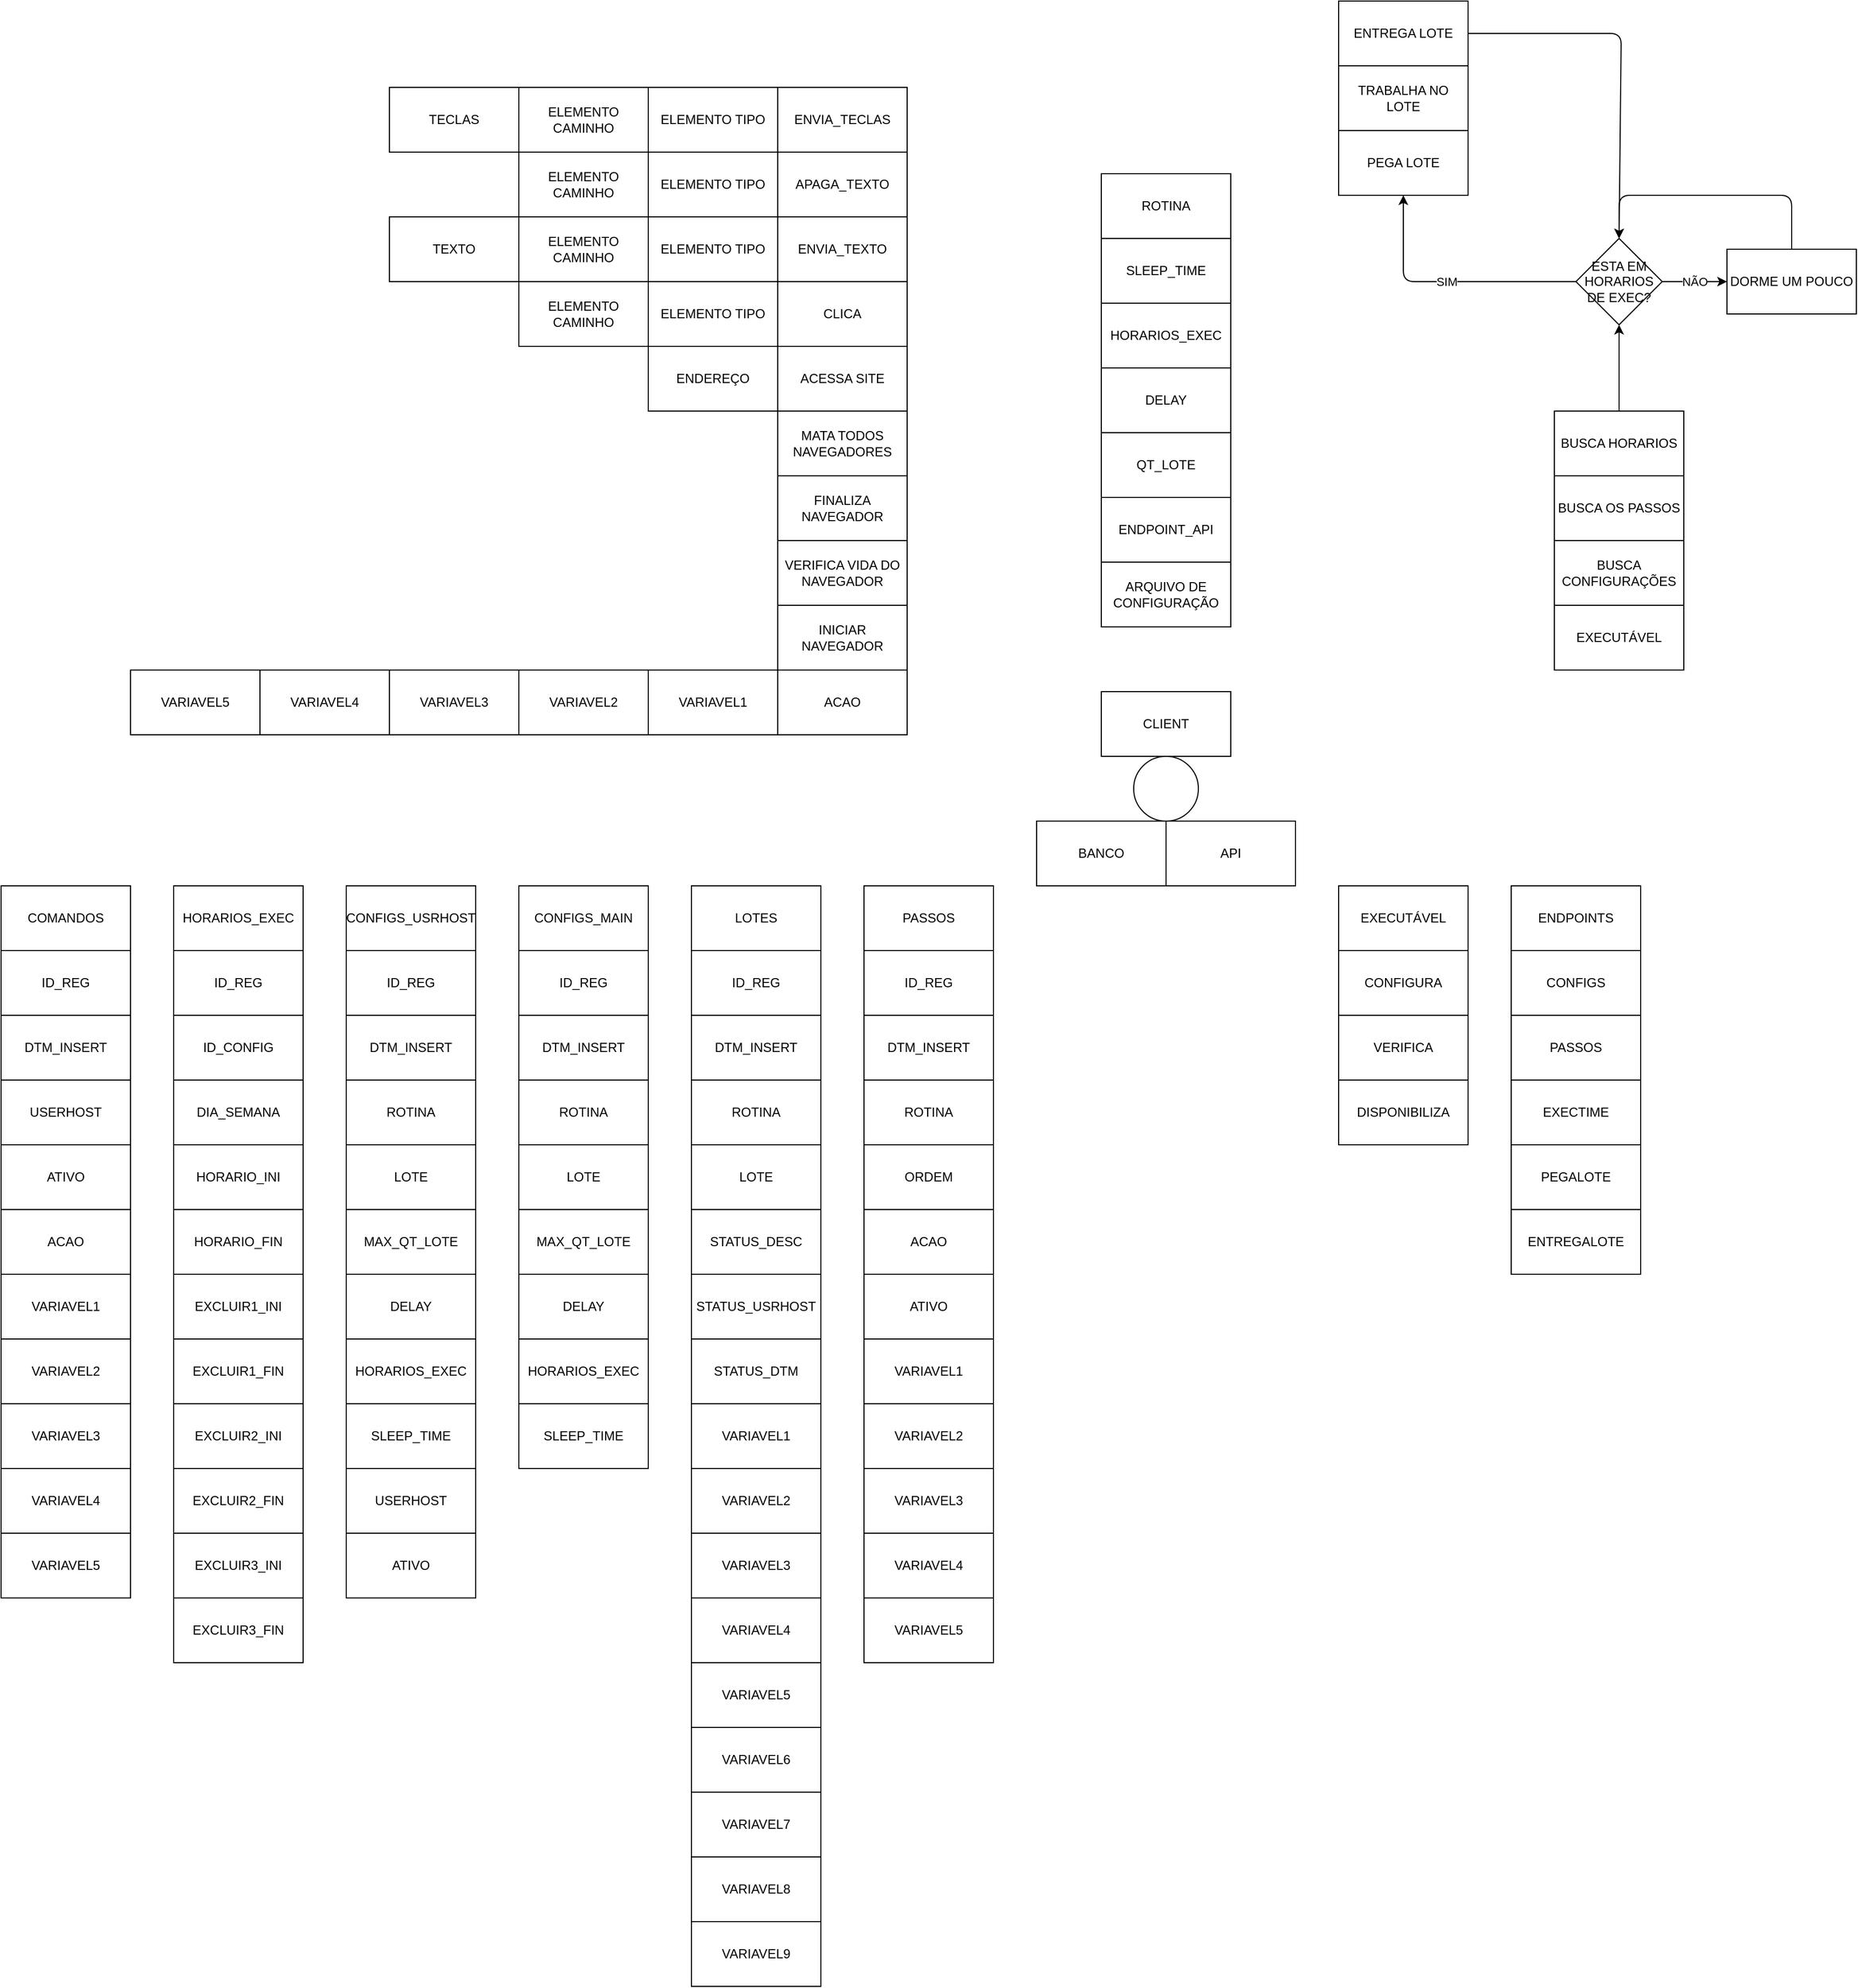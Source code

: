 <mxfile>
    <diagram id="4ep-DRJlt-tNxlqy3nar" name="Page-1">
        <mxGraphModel dx="1882" dy="1669" grid="1" gridSize="10" guides="1" tooltips="1" connect="1" arrows="1" fold="1" page="0" pageScale="1" pageWidth="850" pageHeight="1100" math="0" shadow="0">
            <root>
                <mxCell id="0"/>
                <mxCell id="1" parent="0"/>
                <mxCell id="3" value="API" style="rounded=0;whiteSpace=wrap;html=1;" vertex="1" parent="1">
                    <mxGeometry x="240" y="180" width="120" height="60" as="geometry"/>
                </mxCell>
                <mxCell id="4" value="CLIENT" style="rounded=0;whiteSpace=wrap;html=1;" vertex="1" parent="1">
                    <mxGeometry x="180" y="60" width="120" height="60" as="geometry"/>
                </mxCell>
                <mxCell id="5" value="BANCO" style="rounded=0;whiteSpace=wrap;html=1;" vertex="1" parent="1">
                    <mxGeometry x="120" y="180" width="120" height="60" as="geometry"/>
                </mxCell>
                <mxCell id="6" value="ARQUIVO DE CONFIGURAÇÃO" style="rounded=0;whiteSpace=wrap;html=1;" vertex="1" parent="1">
                    <mxGeometry x="180" y="-60" width="120" height="60" as="geometry"/>
                </mxCell>
                <mxCell id="7" value="ENDPOINT_API" style="rounded=0;whiteSpace=wrap;html=1;" vertex="1" parent="1">
                    <mxGeometry x="180" y="-120" width="120" height="60" as="geometry"/>
                </mxCell>
                <mxCell id="8" value="CONFIGS_MAIN" style="rounded=0;whiteSpace=wrap;html=1;" vertex="1" parent="1">
                    <mxGeometry x="-360" y="240" width="120" height="60" as="geometry"/>
                </mxCell>
                <mxCell id="10" value="EXECUTÁVEL" style="rounded=0;whiteSpace=wrap;html=1;" vertex="1" parent="1">
                    <mxGeometry x="600" y="-20" width="120" height="60" as="geometry"/>
                </mxCell>
                <mxCell id="12" value="EXECUTÁVEL" style="rounded=0;whiteSpace=wrap;html=1;" vertex="1" parent="1">
                    <mxGeometry x="400" y="240" width="120" height="60" as="geometry"/>
                </mxCell>
                <mxCell id="13" value="BUSCA OS PASSOS" style="rounded=0;whiteSpace=wrap;html=1;" vertex="1" parent="1">
                    <mxGeometry x="600" y="-140" width="120" height="60" as="geometry"/>
                </mxCell>
                <mxCell id="14" value="PEGA LOTE" style="rounded=0;whiteSpace=wrap;html=1;" vertex="1" parent="1">
                    <mxGeometry x="400" y="-460" width="120" height="60" as="geometry"/>
                </mxCell>
                <mxCell id="15" value="PASSOS" style="rounded=0;whiteSpace=wrap;html=1;" vertex="1" parent="1">
                    <mxGeometry x="-40" y="240" width="120" height="60" as="geometry"/>
                </mxCell>
                <mxCell id="16" value="LOTES" style="rounded=0;whiteSpace=wrap;html=1;" vertex="1" parent="1">
                    <mxGeometry x="-200" y="240" width="120" height="60" as="geometry"/>
                </mxCell>
                <mxCell id="17" value="ID_REG" style="rounded=0;whiteSpace=wrap;html=1;" vertex="1" parent="1">
                    <mxGeometry x="-200" y="300" width="120" height="60" as="geometry"/>
                </mxCell>
                <mxCell id="18" value="DTM_INSERT" style="rounded=0;whiteSpace=wrap;html=1;" vertex="1" parent="1">
                    <mxGeometry x="-200" y="360" width="120" height="60" as="geometry"/>
                </mxCell>
                <mxCell id="19" value="LOTE" style="rounded=0;whiteSpace=wrap;html=1;" vertex="1" parent="1">
                    <mxGeometry x="-200" y="480" width="120" height="60" as="geometry"/>
                </mxCell>
                <mxCell id="20" value="VARIAVEL1" style="rounded=0;whiteSpace=wrap;html=1;" vertex="1" parent="1">
                    <mxGeometry x="-200" y="720" width="120" height="60" as="geometry"/>
                </mxCell>
                <mxCell id="21" value="VARIAVEL2" style="rounded=0;whiteSpace=wrap;html=1;" vertex="1" parent="1">
                    <mxGeometry x="-200" y="780" width="120" height="60" as="geometry"/>
                </mxCell>
                <mxCell id="22" value="VARIAVEL3" style="rounded=0;whiteSpace=wrap;html=1;" vertex="1" parent="1">
                    <mxGeometry x="-200" y="840" width="120" height="60" as="geometry"/>
                </mxCell>
                <mxCell id="23" value="VARIAVEL4" style="rounded=0;whiteSpace=wrap;html=1;" vertex="1" parent="1">
                    <mxGeometry x="-200" y="900" width="120" height="60" as="geometry"/>
                </mxCell>
                <mxCell id="24" value="VARIAVEL5" style="rounded=0;whiteSpace=wrap;html=1;" vertex="1" parent="1">
                    <mxGeometry x="-200" y="960" width="120" height="60" as="geometry"/>
                </mxCell>
                <mxCell id="25" value="VARIAVEL6" style="rounded=0;whiteSpace=wrap;html=1;" vertex="1" parent="1">
                    <mxGeometry x="-200" y="1020" width="120" height="60" as="geometry"/>
                </mxCell>
                <mxCell id="26" value="VARIAVEL7" style="rounded=0;whiteSpace=wrap;html=1;" vertex="1" parent="1">
                    <mxGeometry x="-200" y="1080" width="120" height="60" as="geometry"/>
                </mxCell>
                <mxCell id="28" value="VARIAVEL8" style="rounded=0;whiteSpace=wrap;html=1;" vertex="1" parent="1">
                    <mxGeometry x="-200" y="1140" width="120" height="60" as="geometry"/>
                </mxCell>
                <mxCell id="29" value="VARIAVEL9" style="rounded=0;whiteSpace=wrap;html=1;" vertex="1" parent="1">
                    <mxGeometry x="-200" y="1200" width="120" height="60" as="geometry"/>
                </mxCell>
                <mxCell id="30" value="ID_REG" style="rounded=0;whiteSpace=wrap;html=1;" vertex="1" parent="1">
                    <mxGeometry x="-40" y="300" width="120" height="60" as="geometry"/>
                </mxCell>
                <mxCell id="31" value="ORDEM" style="rounded=0;whiteSpace=wrap;html=1;" vertex="1" parent="1">
                    <mxGeometry x="-40" y="480" width="120" height="60" as="geometry"/>
                </mxCell>
                <mxCell id="32" value="DTM_INSERT" style="rounded=0;whiteSpace=wrap;html=1;" vertex="1" parent="1">
                    <mxGeometry x="-40" y="360" width="120" height="60" as="geometry"/>
                </mxCell>
                <mxCell id="33" value="ACAO" style="rounded=0;whiteSpace=wrap;html=1;" vertex="1" parent="1">
                    <mxGeometry x="-40" y="540" width="120" height="60" as="geometry"/>
                </mxCell>
                <mxCell id="35" value="ATIVO" style="rounded=0;whiteSpace=wrap;html=1;" vertex="1" parent="1">
                    <mxGeometry x="-40" y="600" width="120" height="60" as="geometry"/>
                </mxCell>
                <mxCell id="36" value="STATUS_DESC" style="rounded=0;whiteSpace=wrap;html=1;" vertex="1" parent="1">
                    <mxGeometry x="-200" y="540" width="120" height="60" as="geometry"/>
                </mxCell>
                <mxCell id="37" value="STATUS_DTM" style="rounded=0;whiteSpace=wrap;html=1;" vertex="1" parent="1">
                    <mxGeometry x="-200" y="660" width="120" height="60" as="geometry"/>
                </mxCell>
                <mxCell id="39" value="TRABALHA NO LOTE" style="rounded=0;whiteSpace=wrap;html=1;" vertex="1" parent="1">
                    <mxGeometry x="400" y="-520" width="120" height="60" as="geometry"/>
                </mxCell>
                <mxCell id="82" style="edgeStyle=none;html=1;" edge="1" parent="1" source="40">
                    <mxGeometry relative="1" as="geometry">
                        <mxPoint x="660" y="-360" as="targetPoint"/>
                        <Array as="points">
                            <mxPoint x="662" y="-550"/>
                        </Array>
                    </mxGeometry>
                </mxCell>
                <mxCell id="40" value="ENTREGA LOTE" style="rounded=0;whiteSpace=wrap;html=1;" vertex="1" parent="1">
                    <mxGeometry x="400" y="-580" width="120" height="60" as="geometry"/>
                </mxCell>
                <mxCell id="42" value="QT_LOTE" style="rounded=0;whiteSpace=wrap;html=1;" vertex="1" parent="1">
                    <mxGeometry x="180" y="-180" width="120" height="60" as="geometry"/>
                </mxCell>
                <mxCell id="43" value="STATUS_USRHOST" style="rounded=0;whiteSpace=wrap;html=1;" vertex="1" parent="1">
                    <mxGeometry x="-200" y="600" width="120" height="60" as="geometry"/>
                </mxCell>
                <mxCell id="44" value="MAX_QT_LOTE" style="rounded=0;whiteSpace=wrap;html=1;" vertex="1" parent="1">
                    <mxGeometry x="-360" y="540" width="120" height="60" as="geometry"/>
                </mxCell>
                <mxCell id="45" value="CONFIGS_USRHOST" style="rounded=0;whiteSpace=wrap;html=1;" vertex="1" parent="1">
                    <mxGeometry x="-520" y="240" width="120" height="60" as="geometry"/>
                </mxCell>
                <mxCell id="49" value="USERHOST" style="rounded=0;whiteSpace=wrap;html=1;" vertex="1" parent="1">
                    <mxGeometry x="-520" y="780" width="120" height="60" as="geometry"/>
                </mxCell>
                <mxCell id="50" value="LOTE" style="rounded=0;whiteSpace=wrap;html=1;" vertex="1" parent="1">
                    <mxGeometry x="-520" y="480" width="120" height="60" as="geometry"/>
                </mxCell>
                <mxCell id="51" value="MAX_QT_LOTE" style="rounded=0;whiteSpace=wrap;html=1;" vertex="1" parent="1">
                    <mxGeometry x="-520" y="540" width="120" height="60" as="geometry"/>
                </mxCell>
                <mxCell id="52" value="DELAY" style="rounded=0;whiteSpace=wrap;html=1;" vertex="1" parent="1">
                    <mxGeometry x="-520" y="600" width="120" height="60" as="geometry"/>
                </mxCell>
                <mxCell id="53" value="DELAY" style="rounded=0;whiteSpace=wrap;html=1;" vertex="1" parent="1">
                    <mxGeometry x="-360" y="600" width="120" height="60" as="geometry"/>
                </mxCell>
                <mxCell id="54" value="DELAY" style="rounded=0;whiteSpace=wrap;html=1;" vertex="1" parent="1">
                    <mxGeometry x="180" y="-240" width="120" height="60" as="geometry"/>
                </mxCell>
                <mxCell id="55" value="ENDPOINTS" style="rounded=0;whiteSpace=wrap;html=1;" vertex="1" parent="1">
                    <mxGeometry x="560" y="240" width="120" height="60" as="geometry"/>
                </mxCell>
                <mxCell id="56" value="CONFIGS" style="rounded=0;whiteSpace=wrap;html=1;" vertex="1" parent="1">
                    <mxGeometry x="560" y="300" width="120" height="60" as="geometry"/>
                </mxCell>
                <mxCell id="57" value="HORARIOS_EXEC" style="rounded=0;whiteSpace=wrap;html=1;" vertex="1" parent="1">
                    <mxGeometry x="-680" y="240" width="120" height="60" as="geometry"/>
                </mxCell>
                <mxCell id="58" value="ID_CONFIG" style="rounded=0;whiteSpace=wrap;html=1;" vertex="1" parent="1">
                    <mxGeometry x="-680" y="360" width="120" height="60" as="geometry"/>
                </mxCell>
                <mxCell id="59" value="ID_REG" style="rounded=0;whiteSpace=wrap;html=1;" vertex="1" parent="1">
                    <mxGeometry x="-680" y="300" width="120" height="60" as="geometry"/>
                </mxCell>
                <mxCell id="60" value="DIA_SEMANA" style="rounded=0;whiteSpace=wrap;html=1;" vertex="1" parent="1">
                    <mxGeometry x="-680" y="420" width="120" height="60" as="geometry"/>
                </mxCell>
                <mxCell id="61" value="HORARIO_INI" style="rounded=0;whiteSpace=wrap;html=1;" vertex="1" parent="1">
                    <mxGeometry x="-680" y="480" width="120" height="60" as="geometry"/>
                </mxCell>
                <mxCell id="62" value="HORARIO_FIN" style="rounded=0;whiteSpace=wrap;html=1;" vertex="1" parent="1">
                    <mxGeometry x="-680" y="540" width="120" height="60" as="geometry"/>
                </mxCell>
                <mxCell id="63" value="EXCLUIR1_INI" style="rounded=0;whiteSpace=wrap;html=1;" vertex="1" parent="1">
                    <mxGeometry x="-680" y="600" width="120" height="60" as="geometry"/>
                </mxCell>
                <mxCell id="64" value="EXCLUIR1_FIN" style="rounded=0;whiteSpace=wrap;html=1;" vertex="1" parent="1">
                    <mxGeometry x="-680" y="660" width="120" height="60" as="geometry"/>
                </mxCell>
                <mxCell id="65" value="EXCLUIR2_INI" style="rounded=0;whiteSpace=wrap;html=1;" vertex="1" parent="1">
                    <mxGeometry x="-680" y="720" width="120" height="60" as="geometry"/>
                </mxCell>
                <mxCell id="66" value="EXCLUIR2_FIN" style="rounded=0;whiteSpace=wrap;html=1;" vertex="1" parent="1">
                    <mxGeometry x="-680" y="780" width="120" height="60" as="geometry"/>
                </mxCell>
                <mxCell id="67" value="EXCLUIR3_INI" style="rounded=0;whiteSpace=wrap;html=1;" vertex="1" parent="1">
                    <mxGeometry x="-680" y="840" width="120" height="60" as="geometry"/>
                </mxCell>
                <mxCell id="68" value="EXCLUIR3_FIN" style="rounded=0;whiteSpace=wrap;html=1;" vertex="1" parent="1">
                    <mxGeometry x="-680" y="900" width="120" height="60" as="geometry"/>
                </mxCell>
                <mxCell id="69" value="BUSCA CONFIGURAÇÕES" style="rounded=0;whiteSpace=wrap;html=1;" vertex="1" parent="1">
                    <mxGeometry x="600" y="-80" width="120" height="60" as="geometry"/>
                </mxCell>
                <mxCell id="70" value="HORARIOS_EXEC" style="rounded=0;whiteSpace=wrap;html=1;" vertex="1" parent="1">
                    <mxGeometry x="180" y="-300" width="120" height="60" as="geometry"/>
                </mxCell>
                <mxCell id="71" value="HORARIOS_EXEC" style="rounded=0;whiteSpace=wrap;html=1;" vertex="1" parent="1">
                    <mxGeometry x="-360" y="660" width="120" height="60" as="geometry"/>
                </mxCell>
                <mxCell id="72" value="HORARIOS_EXEC" style="rounded=0;whiteSpace=wrap;html=1;" vertex="1" parent="1">
                    <mxGeometry x="-520" y="660" width="120" height="60" as="geometry"/>
                </mxCell>
                <mxCell id="77" value="SIM" style="edgeStyle=none;html=1;entryX=0.5;entryY=1;entryDx=0;entryDy=0;" edge="1" parent="1" source="74" target="14">
                    <mxGeometry relative="1" as="geometry">
                        <Array as="points">
                            <mxPoint x="460" y="-320"/>
                        </Array>
                    </mxGeometry>
                </mxCell>
                <mxCell id="78" value="NÃO" style="edgeStyle=none;html=1;" edge="1" parent="1" source="74" target="75">
                    <mxGeometry relative="1" as="geometry"/>
                </mxCell>
                <mxCell id="74" value="ESTA EM HORARIOS DE EXEC?" style="rhombus;whiteSpace=wrap;html=1;" vertex="1" parent="1">
                    <mxGeometry x="620" y="-360" width="80" height="80" as="geometry"/>
                </mxCell>
                <mxCell id="83" style="edgeStyle=none;html=1;entryX=0.5;entryY=0;entryDx=0;entryDy=0;" edge="1" parent="1" source="75" target="74">
                    <mxGeometry relative="1" as="geometry">
                        <Array as="points">
                            <mxPoint x="820" y="-400"/>
                            <mxPoint x="660" y="-400"/>
                        </Array>
                    </mxGeometry>
                </mxCell>
                <mxCell id="75" value="DORME UM POUCO" style="rounded=0;whiteSpace=wrap;html=1;" vertex="1" parent="1">
                    <mxGeometry x="760" y="-350" width="120" height="60" as="geometry"/>
                </mxCell>
                <mxCell id="79" value="SLEEP_TIME" style="rounded=0;whiteSpace=wrap;html=1;" vertex="1" parent="1">
                    <mxGeometry x="-360" y="720" width="120" height="60" as="geometry"/>
                </mxCell>
                <mxCell id="80" value="SLEEP_TIME" style="rounded=0;whiteSpace=wrap;html=1;" vertex="1" parent="1">
                    <mxGeometry x="-520" y="720" width="120" height="60" as="geometry"/>
                </mxCell>
                <mxCell id="81" value="SLEEP_TIME" style="rounded=0;whiteSpace=wrap;html=1;" vertex="1" parent="1">
                    <mxGeometry x="180" y="-360" width="120" height="60" as="geometry"/>
                </mxCell>
                <mxCell id="85" value="VARIAVEL1" style="rounded=0;whiteSpace=wrap;html=1;" vertex="1" parent="1">
                    <mxGeometry x="-40" y="660" width="120" height="60" as="geometry"/>
                </mxCell>
                <mxCell id="86" value="VARIAVEL2" style="rounded=0;whiteSpace=wrap;html=1;" vertex="1" parent="1">
                    <mxGeometry x="-40" y="720" width="120" height="60" as="geometry"/>
                </mxCell>
                <mxCell id="87" value="VARIAVEL3" style="rounded=0;whiteSpace=wrap;html=1;" vertex="1" parent="1">
                    <mxGeometry x="-40" y="780" width="120" height="60" as="geometry"/>
                </mxCell>
                <mxCell id="88" value="VARIAVEL4" style="rounded=0;whiteSpace=wrap;html=1;" vertex="1" parent="1">
                    <mxGeometry x="-40" y="840" width="120" height="60" as="geometry"/>
                </mxCell>
                <mxCell id="89" value="VARIAVEL5" style="rounded=0;whiteSpace=wrap;html=1;" vertex="1" parent="1">
                    <mxGeometry x="-40" y="900" width="120" height="60" as="geometry"/>
                </mxCell>
                <mxCell id="90" value="" style="ellipse;whiteSpace=wrap;html=1;aspect=fixed;" vertex="1" parent="1">
                    <mxGeometry x="210" y="120" width="60" height="60" as="geometry"/>
                </mxCell>
                <mxCell id="92" value="PASSOS" style="rounded=0;whiteSpace=wrap;html=1;" vertex="1" parent="1">
                    <mxGeometry x="560" y="360" width="120" height="60" as="geometry"/>
                </mxCell>
                <mxCell id="93" value="ROTINA" style="rounded=0;whiteSpace=wrap;html=1;" vertex="1" parent="1">
                    <mxGeometry x="-40" y="420" width="120" height="60" as="geometry"/>
                </mxCell>
                <mxCell id="94" value="ROTINA" style="rounded=0;whiteSpace=wrap;html=1;" vertex="1" parent="1">
                    <mxGeometry x="-360" y="420" width="120" height="60" as="geometry"/>
                </mxCell>
                <mxCell id="95" value="ROTINA" style="rounded=0;whiteSpace=wrap;html=1;" vertex="1" parent="1">
                    <mxGeometry x="-520" y="420" width="120" height="60" as="geometry"/>
                </mxCell>
                <mxCell id="96" value="ROTINA" style="rounded=0;whiteSpace=wrap;html=1;" vertex="1" parent="1">
                    <mxGeometry x="180" y="-420" width="120" height="60" as="geometry"/>
                </mxCell>
                <mxCell id="97" value="EXECTIME" style="rounded=0;whiteSpace=wrap;html=1;" vertex="1" parent="1">
                    <mxGeometry x="560" y="420" width="120" height="60" as="geometry"/>
                </mxCell>
                <mxCell id="98" value="CONFIGURA" style="rounded=0;whiteSpace=wrap;html=1;" vertex="1" parent="1">
                    <mxGeometry x="400" y="300" width="120" height="60" as="geometry"/>
                </mxCell>
                <mxCell id="99" value="VERIFICA" style="rounded=0;whiteSpace=wrap;html=1;" vertex="1" parent="1">
                    <mxGeometry x="400" y="360" width="120" height="60" as="geometry"/>
                </mxCell>
                <mxCell id="100" value="DISPONIBILIZA" style="rounded=0;whiteSpace=wrap;html=1;" vertex="1" parent="1">
                    <mxGeometry x="400" y="420" width="120" height="60" as="geometry"/>
                </mxCell>
                <mxCell id="101" value="PEGALOTE" style="rounded=0;whiteSpace=wrap;html=1;" vertex="1" parent="1">
                    <mxGeometry x="560" y="480" width="120" height="60" as="geometry"/>
                </mxCell>
                <mxCell id="102" value="ENTREGALOTE" style="rounded=0;whiteSpace=wrap;html=1;" vertex="1" parent="1">
                    <mxGeometry x="560" y="540" width="120" height="60" as="geometry"/>
                </mxCell>
                <mxCell id="104" style="edgeStyle=none;html=1;entryX=0.5;entryY=1;entryDx=0;entryDy=0;" edge="1" parent="1" source="103" target="74">
                    <mxGeometry relative="1" as="geometry"/>
                </mxCell>
                <mxCell id="103" value="BUSCA HORARIOS" style="rounded=0;whiteSpace=wrap;html=1;" vertex="1" parent="1">
                    <mxGeometry x="600" y="-200" width="120" height="60" as="geometry"/>
                </mxCell>
                <mxCell id="105" value="COMANDOS" style="rounded=0;whiteSpace=wrap;html=1;" vertex="1" parent="1">
                    <mxGeometry x="-840" y="240" width="120" height="60" as="geometry"/>
                </mxCell>
                <mxCell id="107" value="USERHOST" style="rounded=0;whiteSpace=wrap;html=1;" vertex="1" parent="1">
                    <mxGeometry x="-840" y="420" width="120" height="60" as="geometry"/>
                </mxCell>
                <mxCell id="108" value="ID_REG" style="rounded=0;whiteSpace=wrap;html=1;" vertex="1" parent="1">
                    <mxGeometry x="-840" y="300" width="120" height="60" as="geometry"/>
                </mxCell>
                <mxCell id="109" value="DTM_INSERT" style="rounded=0;whiteSpace=wrap;html=1;" vertex="1" parent="1">
                    <mxGeometry x="-840" y="360" width="120" height="60" as="geometry"/>
                </mxCell>
                <mxCell id="110" value="ATIVO" style="rounded=0;whiteSpace=wrap;html=1;" vertex="1" parent="1">
                    <mxGeometry x="-840" y="480" width="120" height="60" as="geometry"/>
                </mxCell>
                <mxCell id="111" value="ACAO" style="rounded=0;whiteSpace=wrap;html=1;" vertex="1" parent="1">
                    <mxGeometry x="-840" y="540" width="120" height="60" as="geometry"/>
                </mxCell>
                <mxCell id="112" value="VARIAVEL1" style="rounded=0;whiteSpace=wrap;html=1;" vertex="1" parent="1">
                    <mxGeometry x="-840" y="600" width="120" height="60" as="geometry"/>
                </mxCell>
                <mxCell id="113" value="VARIAVEL2" style="rounded=0;whiteSpace=wrap;html=1;" vertex="1" parent="1">
                    <mxGeometry x="-840" y="660" width="120" height="60" as="geometry"/>
                </mxCell>
                <mxCell id="114" value="VARIAVEL3" style="rounded=0;whiteSpace=wrap;html=1;" vertex="1" parent="1">
                    <mxGeometry x="-840" y="720" width="120" height="60" as="geometry"/>
                </mxCell>
                <mxCell id="115" value="VARIAVEL4" style="rounded=0;whiteSpace=wrap;html=1;" vertex="1" parent="1">
                    <mxGeometry x="-840" y="780" width="120" height="60" as="geometry"/>
                </mxCell>
                <mxCell id="116" value="VARIAVEL5" style="rounded=0;whiteSpace=wrap;html=1;" vertex="1" parent="1">
                    <mxGeometry x="-840" y="840" width="120" height="60" as="geometry"/>
                </mxCell>
                <mxCell id="117" value="ID_REG" style="rounded=0;whiteSpace=wrap;html=1;" vertex="1" parent="1">
                    <mxGeometry x="-520" y="300" width="120" height="60" as="geometry"/>
                </mxCell>
                <mxCell id="118" value="DTM_INSERT" style="rounded=0;whiteSpace=wrap;html=1;" vertex="1" parent="1">
                    <mxGeometry x="-520" y="360" width="120" height="60" as="geometry"/>
                </mxCell>
                <mxCell id="120" value="ID_REG" style="rounded=0;whiteSpace=wrap;html=1;" vertex="1" parent="1">
                    <mxGeometry x="-360" y="300" width="120" height="60" as="geometry"/>
                </mxCell>
                <mxCell id="121" value="DTM_INSERT" style="rounded=0;whiteSpace=wrap;html=1;" vertex="1" parent="1">
                    <mxGeometry x="-360" y="360" width="120" height="60" as="geometry"/>
                </mxCell>
                <mxCell id="122" value="INICIAR NAVEGADOR" style="rounded=0;whiteSpace=wrap;html=1;" vertex="1" parent="1">
                    <mxGeometry x="-120" y="-20" width="120" height="60" as="geometry"/>
                </mxCell>
                <mxCell id="123" value="FINALIZA NAVEGADOR" style="rounded=0;whiteSpace=wrap;html=1;" vertex="1" parent="1">
                    <mxGeometry x="-120" y="-140" width="120" height="60" as="geometry"/>
                </mxCell>
                <mxCell id="124" value="MATA TODOS NAVEGADORES" style="rounded=0;whiteSpace=wrap;html=1;" vertex="1" parent="1">
                    <mxGeometry x="-120" y="-200" width="120" height="60" as="geometry"/>
                </mxCell>
                <mxCell id="125" value="VERIFICA VIDA DO NAVEGADOR" style="rounded=0;whiteSpace=wrap;html=1;" vertex="1" parent="1">
                    <mxGeometry x="-120" y="-80" width="120" height="60" as="geometry"/>
                </mxCell>
                <mxCell id="126" value="ACESSA SITE" style="rounded=0;whiteSpace=wrap;html=1;" vertex="1" parent="1">
                    <mxGeometry x="-120" y="-260" width="120" height="60" as="geometry"/>
                </mxCell>
                <mxCell id="127" value="CLICA" style="rounded=0;whiteSpace=wrap;html=1;" vertex="1" parent="1">
                    <mxGeometry x="-120" y="-320" width="120" height="60" as="geometry"/>
                </mxCell>
                <mxCell id="128" value="ENVIA_TEXTO" style="rounded=0;whiteSpace=wrap;html=1;" vertex="1" parent="1">
                    <mxGeometry x="-120" y="-380" width="120" height="60" as="geometry"/>
                </mxCell>
                <mxCell id="129" value="APAGA_TEXTO" style="rounded=0;whiteSpace=wrap;html=1;" vertex="1" parent="1">
                    <mxGeometry x="-120" y="-440" width="120" height="60" as="geometry"/>
                </mxCell>
                <mxCell id="130" value="ENVIA_TECLAS" style="rounded=0;whiteSpace=wrap;html=1;" vertex="1" parent="1">
                    <mxGeometry x="-120" y="-500" width="120" height="60" as="geometry"/>
                </mxCell>
                <mxCell id="131" value="ENDEREÇO" style="rounded=0;whiteSpace=wrap;html=1;" vertex="1" parent="1">
                    <mxGeometry x="-240" y="-260" width="120" height="60" as="geometry"/>
                </mxCell>
                <mxCell id="132" value="ELEMENTO TIPO" style="rounded=0;whiteSpace=wrap;html=1;" vertex="1" parent="1">
                    <mxGeometry x="-240" y="-320" width="120" height="60" as="geometry"/>
                </mxCell>
                <mxCell id="133" value="ELEMENTO CAMINHO" style="rounded=0;whiteSpace=wrap;html=1;" vertex="1" parent="1">
                    <mxGeometry x="-360" y="-320" width="120" height="60" as="geometry"/>
                </mxCell>
                <mxCell id="136" value="ELEMENTO TIPO" style="rounded=0;whiteSpace=wrap;html=1;" vertex="1" parent="1">
                    <mxGeometry x="-240" y="-380" width="120" height="60" as="geometry"/>
                </mxCell>
                <mxCell id="137" value="ELEMENTO CAMINHO" style="rounded=0;whiteSpace=wrap;html=1;" vertex="1" parent="1">
                    <mxGeometry x="-360" y="-380" width="120" height="60" as="geometry"/>
                </mxCell>
                <mxCell id="138" value="ELEMENTO TIPO" style="rounded=0;whiteSpace=wrap;html=1;" vertex="1" parent="1">
                    <mxGeometry x="-240" y="-440" width="120" height="60" as="geometry"/>
                </mxCell>
                <mxCell id="139" value="ELEMENTO CAMINHO" style="rounded=0;whiteSpace=wrap;html=1;" vertex="1" parent="1">
                    <mxGeometry x="-360" y="-440" width="120" height="60" as="geometry"/>
                </mxCell>
                <mxCell id="140" value="ELEMENTO TIPO" style="rounded=0;whiteSpace=wrap;html=1;" vertex="1" parent="1">
                    <mxGeometry x="-240" y="-500" width="120" height="60" as="geometry"/>
                </mxCell>
                <mxCell id="141" value="ELEMENTO CAMINHO" style="rounded=0;whiteSpace=wrap;html=1;" vertex="1" parent="1">
                    <mxGeometry x="-360" y="-500" width="120" height="60" as="geometry"/>
                </mxCell>
                <mxCell id="142" value="TEXTO" style="rounded=0;whiteSpace=wrap;html=1;" vertex="1" parent="1">
                    <mxGeometry x="-480" y="-380" width="120" height="60" as="geometry"/>
                </mxCell>
                <mxCell id="143" value="TECLAS" style="rounded=0;whiteSpace=wrap;html=1;" vertex="1" parent="1">
                    <mxGeometry x="-480" y="-500" width="120" height="60" as="geometry"/>
                </mxCell>
                <mxCell id="145" value="ACAO" style="rounded=0;whiteSpace=wrap;html=1;" vertex="1" parent="1">
                    <mxGeometry x="-120" y="40" width="120" height="60" as="geometry"/>
                </mxCell>
                <mxCell id="147" value="VARIAVEL1" style="rounded=0;whiteSpace=wrap;html=1;" vertex="1" parent="1">
                    <mxGeometry x="-240" y="40" width="120" height="60" as="geometry"/>
                </mxCell>
                <mxCell id="148" value="VARIAVEL2" style="rounded=0;whiteSpace=wrap;html=1;" vertex="1" parent="1">
                    <mxGeometry x="-360" y="40" width="120" height="60" as="geometry"/>
                </mxCell>
                <mxCell id="149" value="VARIAVEL3" style="rounded=0;whiteSpace=wrap;html=1;" vertex="1" parent="1">
                    <mxGeometry x="-480" y="40" width="120" height="60" as="geometry"/>
                </mxCell>
                <mxCell id="150" value="VARIAVEL4" style="rounded=0;whiteSpace=wrap;html=1;" vertex="1" parent="1">
                    <mxGeometry x="-600" y="40" width="120" height="60" as="geometry"/>
                </mxCell>
                <mxCell id="151" value="VARIAVEL5" style="rounded=0;whiteSpace=wrap;html=1;" vertex="1" parent="1">
                    <mxGeometry x="-720" y="40" width="120" height="60" as="geometry"/>
                </mxCell>
                <mxCell id="152" value="ROTINA" style="rounded=0;whiteSpace=wrap;html=1;" vertex="1" parent="1">
                    <mxGeometry x="-200" y="420" width="120" height="60" as="geometry"/>
                </mxCell>
                <mxCell id="153" value="LOTE" style="rounded=0;whiteSpace=wrap;html=1;" vertex="1" parent="1">
                    <mxGeometry x="-360" y="480" width="120" height="60" as="geometry"/>
                </mxCell>
                <mxCell id="155" value="ATIVO" style="rounded=0;whiteSpace=wrap;html=1;" vertex="1" parent="1">
                    <mxGeometry x="-520" y="840" width="120" height="60" as="geometry"/>
                </mxCell>
            </root>
        </mxGraphModel>
    </diagram>
</mxfile>